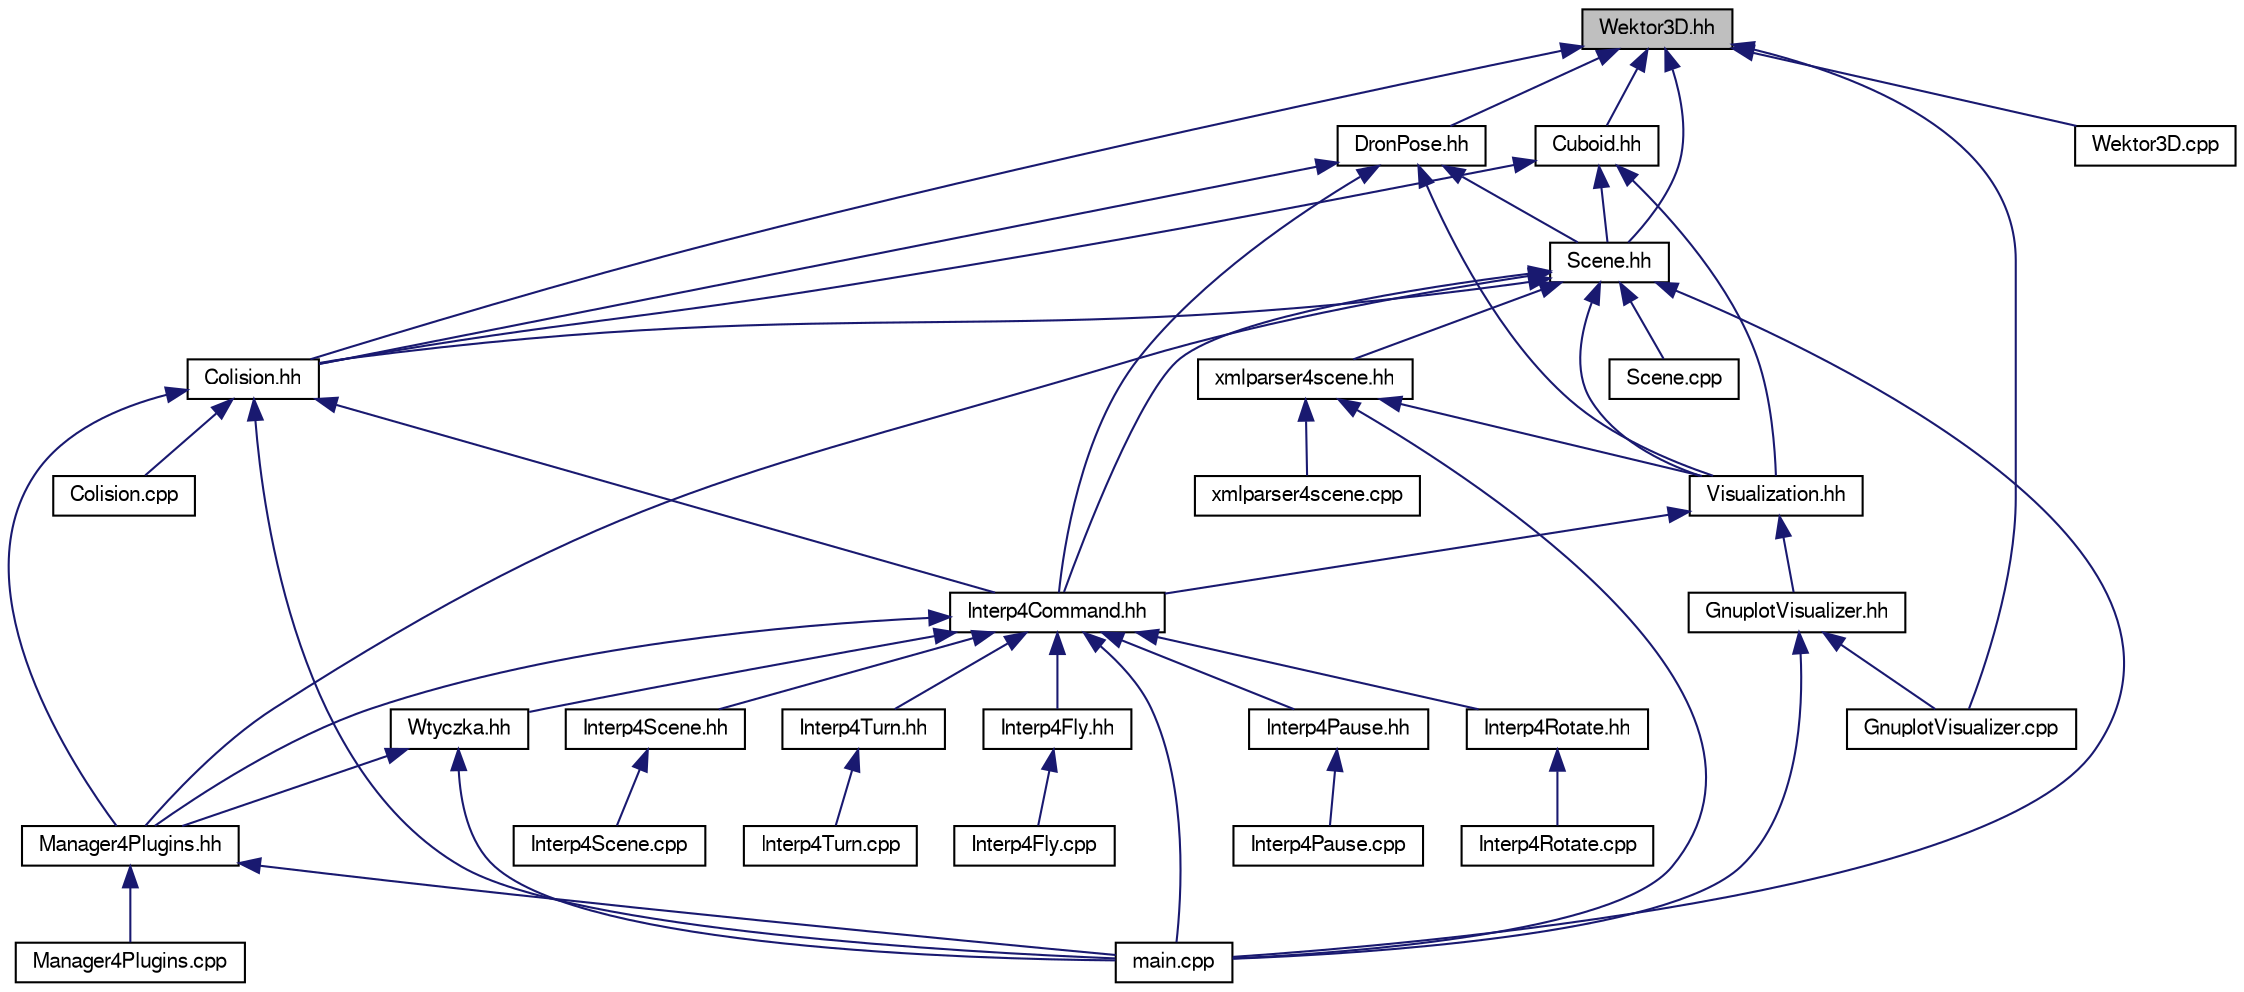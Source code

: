 digraph "Wektor3D.hh"
{
  edge [fontname="FreeSans",fontsize="10",labelfontname="FreeSans",labelfontsize="10"];
  node [fontname="FreeSans",fontsize="10",shape=record];
  Node1 [label="Wektor3D.hh",height=0.2,width=0.4,color="black", fillcolor="grey75", style="filled", fontcolor="black"];
  Node1 -> Node2 [dir="back",color="midnightblue",fontsize="10",style="solid",fontname="FreeSans"];
  Node2 [label="DronPose.hh",height=0.2,width=0.4,color="black", fillcolor="white", style="filled",URL="$_dron_pose_8hh.html",tooltip="Definicja klasy DronPose. "];
  Node2 -> Node3 [dir="back",color="midnightblue",fontsize="10",style="solid",fontname="FreeSans"];
  Node3 [label="Colision.hh",height=0.2,width=0.4,color="black", fillcolor="white", style="filled",URL="$_colision_8hh.html",tooltip="Definicja klasy Colision. "];
  Node3 -> Node4 [dir="back",color="midnightblue",fontsize="10",style="solid",fontname="FreeSans"];
  Node4 [label="Interp4Command.hh",height=0.2,width=0.4,color="black", fillcolor="white", style="filled",URL="$_interp4_command_8hh.html",tooltip="Definicja klasy Interp4Command. "];
  Node4 -> Node5 [dir="back",color="midnightblue",fontsize="10",style="solid",fontname="FreeSans"];
  Node5 [label="Wtyczka.hh",height=0.2,width=0.4,color="black", fillcolor="white", style="filled",URL="$_wtyczka_8hh.html",tooltip="Definicja klasy Wtyczka.hh. "];
  Node5 -> Node6 [dir="back",color="midnightblue",fontsize="10",style="solid",fontname="FreeSans"];
  Node6 [label="Manager4Plugins.hh",height=0.2,width=0.4,color="black", fillcolor="white", style="filled",URL="$_manager4_plugins_8hh.html",tooltip="Definicja klasy Manager4Plugins. "];
  Node6 -> Node7 [dir="back",color="midnightblue",fontsize="10",style="solid",fontname="FreeSans"];
  Node7 [label="main.cpp",height=0.2,width=0.4,color="black", fillcolor="white", style="filled",URL="$main_8cpp.html"];
  Node6 -> Node8 [dir="back",color="midnightblue",fontsize="10",style="solid",fontname="FreeSans"];
  Node8 [label="Manager4Plugins.cpp",height=0.2,width=0.4,color="black", fillcolor="white", style="filled",URL="$_manager4_plugins_8cpp.html"];
  Node5 -> Node7 [dir="back",color="midnightblue",fontsize="10",style="solid",fontname="FreeSans"];
  Node4 -> Node6 [dir="back",color="midnightblue",fontsize="10",style="solid",fontname="FreeSans"];
  Node4 -> Node7 [dir="back",color="midnightblue",fontsize="10",style="solid",fontname="FreeSans"];
  Node4 -> Node9 [dir="back",color="midnightblue",fontsize="10",style="solid",fontname="FreeSans"];
  Node9 [label="Interp4Fly.hh",height=0.2,width=0.4,color="black", fillcolor="white", style="filled",URL="$_interp4_fly_8hh.html",tooltip="Definicja klasy Interp4Fly. "];
  Node9 -> Node10 [dir="back",color="midnightblue",fontsize="10",style="solid",fontname="FreeSans"];
  Node10 [label="Interp4Fly.cpp",height=0.2,width=0.4,color="black", fillcolor="white", style="filled",URL="$_interp4_fly_8cpp.html"];
  Node4 -> Node11 [dir="back",color="midnightblue",fontsize="10",style="solid",fontname="FreeSans"];
  Node11 [label="Interp4Pause.hh",height=0.2,width=0.4,color="black", fillcolor="white", style="filled",URL="$_interp4_pause_8hh.html",tooltip="Definicja klasy Interp4Pause. "];
  Node11 -> Node12 [dir="back",color="midnightblue",fontsize="10",style="solid",fontname="FreeSans"];
  Node12 [label="Interp4Pause.cpp",height=0.2,width=0.4,color="black", fillcolor="white", style="filled",URL="$_interp4_pause_8cpp.html"];
  Node4 -> Node13 [dir="back",color="midnightblue",fontsize="10",style="solid",fontname="FreeSans"];
  Node13 [label="Interp4Rotate.hh",height=0.2,width=0.4,color="black", fillcolor="white", style="filled",URL="$_interp4_rotate_8hh.html",tooltip="Definicja klasy Interp4Rotate. "];
  Node13 -> Node14 [dir="back",color="midnightblue",fontsize="10",style="solid",fontname="FreeSans"];
  Node14 [label="Interp4Rotate.cpp",height=0.2,width=0.4,color="black", fillcolor="white", style="filled",URL="$_interp4_rotate_8cpp.html"];
  Node4 -> Node15 [dir="back",color="midnightblue",fontsize="10",style="solid",fontname="FreeSans"];
  Node15 [label="Interp4Scene.hh",height=0.2,width=0.4,color="black", fillcolor="white", style="filled",URL="$_interp4_scene_8hh.html",tooltip="Definicja klasy Interp4Fly. "];
  Node15 -> Node16 [dir="back",color="midnightblue",fontsize="10",style="solid",fontname="FreeSans"];
  Node16 [label="Interp4Scene.cpp",height=0.2,width=0.4,color="black", fillcolor="white", style="filled",URL="$_interp4_scene_8cpp.html"];
  Node4 -> Node17 [dir="back",color="midnightblue",fontsize="10",style="solid",fontname="FreeSans"];
  Node17 [label="Interp4Turn.hh",height=0.2,width=0.4,color="black", fillcolor="white", style="filled",URL="$_interp4_turn_8hh.html",tooltip="Definicja klasy Interp4Fly. "];
  Node17 -> Node18 [dir="back",color="midnightblue",fontsize="10",style="solid",fontname="FreeSans"];
  Node18 [label="Interp4Turn.cpp",height=0.2,width=0.4,color="black", fillcolor="white", style="filled",URL="$_interp4_turn_8cpp.html"];
  Node3 -> Node6 [dir="back",color="midnightblue",fontsize="10",style="solid",fontname="FreeSans"];
  Node3 -> Node19 [dir="back",color="midnightblue",fontsize="10",style="solid",fontname="FreeSans"];
  Node19 [label="Colision.cpp",height=0.2,width=0.4,color="black", fillcolor="white", style="filled",URL="$_colision_8cpp.html"];
  Node3 -> Node7 [dir="back",color="midnightblue",fontsize="10",style="solid",fontname="FreeSans"];
  Node2 -> Node20 [dir="back",color="midnightblue",fontsize="10",style="solid",fontname="FreeSans"];
  Node20 [label="Scene.hh",height=0.2,width=0.4,color="black", fillcolor="white", style="filled",URL="$_scene_8hh.html",tooltip="Definicja klasy Scena. "];
  Node20 -> Node3 [dir="back",color="midnightblue",fontsize="10",style="solid",fontname="FreeSans"];
  Node20 -> Node21 [dir="back",color="midnightblue",fontsize="10",style="solid",fontname="FreeSans"];
  Node21 [label="Visualization.hh",height=0.2,width=0.4,color="black", fillcolor="white", style="filled",URL="$_visualization_8hh.html"];
  Node21 -> Node22 [dir="back",color="midnightblue",fontsize="10",style="solid",fontname="FreeSans"];
  Node22 [label="GnuplotVisualizer.hh",height=0.2,width=0.4,color="black", fillcolor="white", style="filled",URL="$_gnuplot_visualizer_8hh.html"];
  Node22 -> Node23 [dir="back",color="midnightblue",fontsize="10",style="solid",fontname="FreeSans"];
  Node23 [label="GnuplotVisualizer.cpp",height=0.2,width=0.4,color="black", fillcolor="white", style="filled",URL="$_gnuplot_visualizer_8cpp.html"];
  Node22 -> Node7 [dir="back",color="midnightblue",fontsize="10",style="solid",fontname="FreeSans"];
  Node21 -> Node4 [dir="back",color="midnightblue",fontsize="10",style="solid",fontname="FreeSans"];
  Node20 -> Node24 [dir="back",color="midnightblue",fontsize="10",style="solid",fontname="FreeSans"];
  Node24 [label="xmlparser4scene.hh",height=0.2,width=0.4,color="black", fillcolor="white", style="filled",URL="$xmlparser4scene_8hh.html"];
  Node24 -> Node21 [dir="back",color="midnightblue",fontsize="10",style="solid",fontname="FreeSans"];
  Node24 -> Node7 [dir="back",color="midnightblue",fontsize="10",style="solid",fontname="FreeSans"];
  Node24 -> Node25 [dir="back",color="midnightblue",fontsize="10",style="solid",fontname="FreeSans"];
  Node25 [label="xmlparser4scene.cpp",height=0.2,width=0.4,color="black", fillcolor="white", style="filled",URL="$xmlparser4scene_8cpp.html"];
  Node20 -> Node4 [dir="back",color="midnightblue",fontsize="10",style="solid",fontname="FreeSans"];
  Node20 -> Node6 [dir="back",color="midnightblue",fontsize="10",style="solid",fontname="FreeSans"];
  Node20 -> Node7 [dir="back",color="midnightblue",fontsize="10",style="solid",fontname="FreeSans"];
  Node20 -> Node26 [dir="back",color="midnightblue",fontsize="10",style="solid",fontname="FreeSans"];
  Node26 [label="Scene.cpp",height=0.2,width=0.4,color="black", fillcolor="white", style="filled",URL="$_scene_8cpp.html"];
  Node2 -> Node21 [dir="back",color="midnightblue",fontsize="10",style="solid",fontname="FreeSans"];
  Node2 -> Node4 [dir="back",color="midnightblue",fontsize="10",style="solid",fontname="FreeSans"];
  Node1 -> Node27 [dir="back",color="midnightblue",fontsize="10",style="solid",fontname="FreeSans"];
  Node27 [label="Cuboid.hh",height=0.2,width=0.4,color="black", fillcolor="white", style="filled",URL="$_cuboid_8hh.html"];
  Node27 -> Node20 [dir="back",color="midnightblue",fontsize="10",style="solid",fontname="FreeSans"];
  Node27 -> Node3 [dir="back",color="midnightblue",fontsize="10",style="solid",fontname="FreeSans"];
  Node27 -> Node21 [dir="back",color="midnightblue",fontsize="10",style="solid",fontname="FreeSans"];
  Node1 -> Node20 [dir="back",color="midnightblue",fontsize="10",style="solid",fontname="FreeSans"];
  Node1 -> Node3 [dir="back",color="midnightblue",fontsize="10",style="solid",fontname="FreeSans"];
  Node1 -> Node23 [dir="back",color="midnightblue",fontsize="10",style="solid",fontname="FreeSans"];
  Node1 -> Node28 [dir="back",color="midnightblue",fontsize="10",style="solid",fontname="FreeSans"];
  Node28 [label="Wektor3D.cpp",height=0.2,width=0.4,color="black", fillcolor="white", style="filled",URL="$_wektor3_d_8cpp.html"];
}
